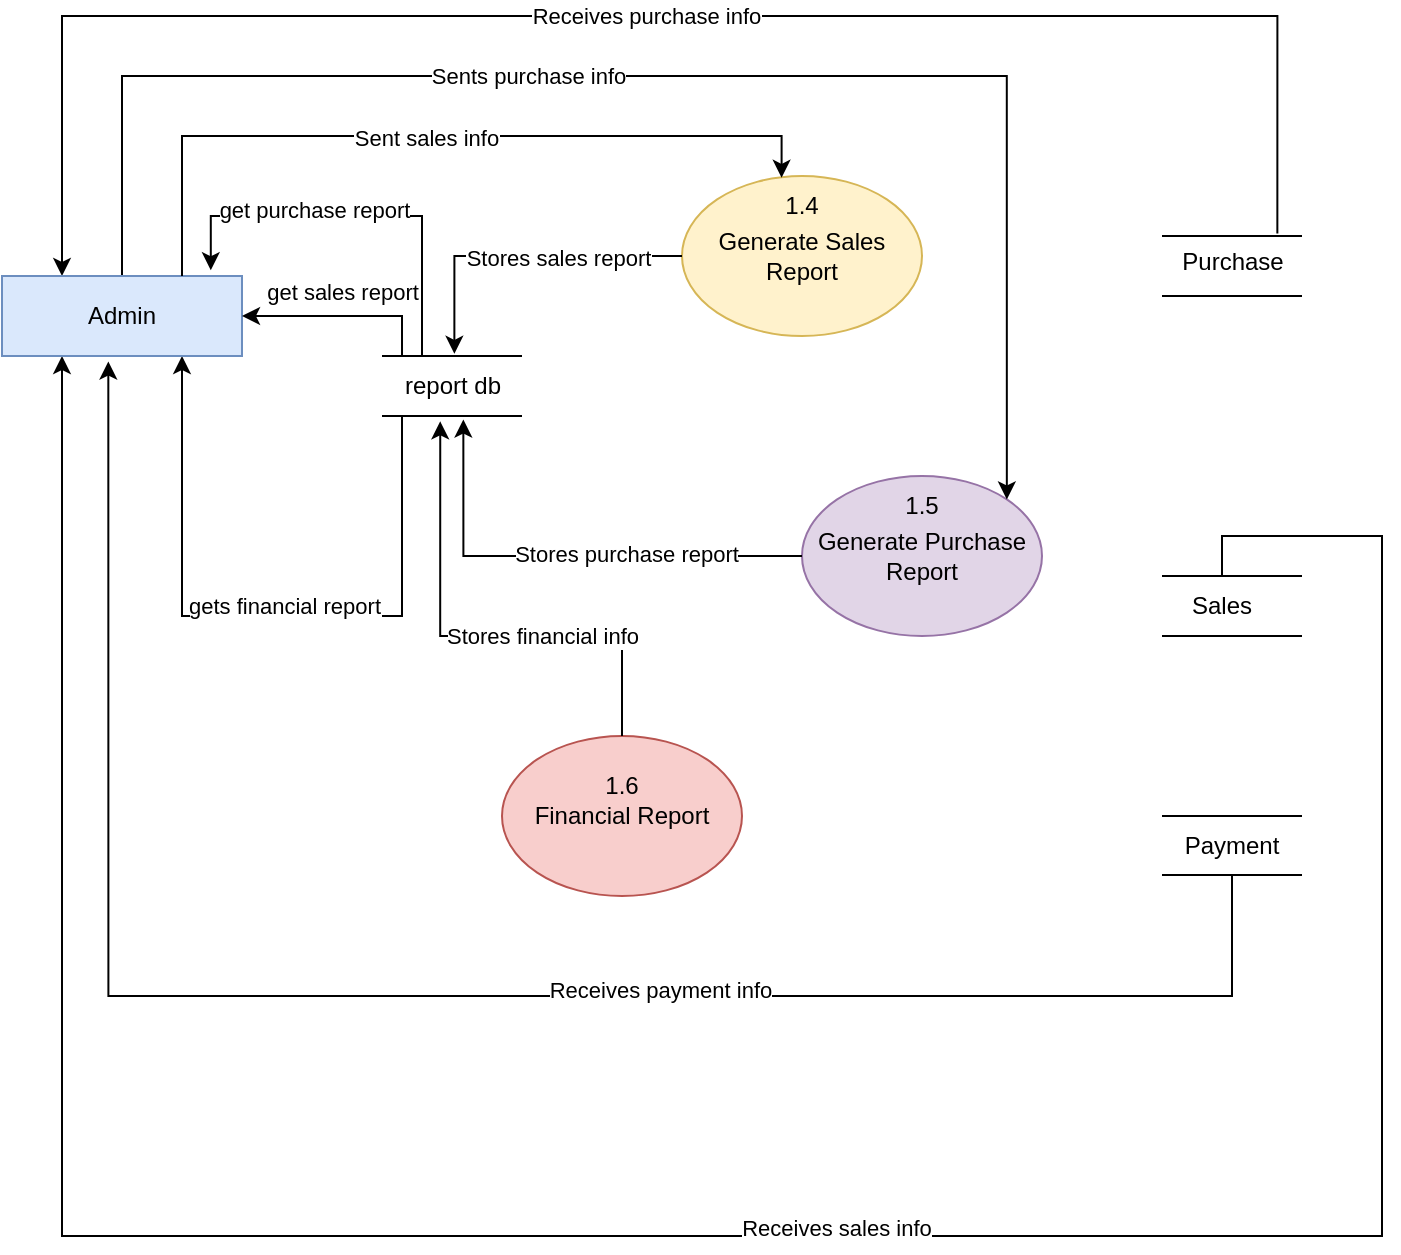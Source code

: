 <mxfile version="25.0.3">
  <diagram name="Page-1" id="hlZRAXE2G3BvNsW3ljy5">
    <mxGraphModel dx="1389" dy="753" grid="1" gridSize="10" guides="1" tooltips="1" connect="1" arrows="1" fold="1" page="1" pageScale="1" pageWidth="827" pageHeight="1169" math="0" shadow="0">
      <root>
        <mxCell id="0" />
        <mxCell id="1" parent="0" />
        <mxCell id="K-M10pQ7JDTs8JRQ7MjD-1" value="Generate Sales Report" style="ellipse;whiteSpace=wrap;html=1;fillColor=#fff2cc;strokeColor=#d6b656;" vertex="1" parent="1">
          <mxGeometry x="370" y="170" width="120" height="80" as="geometry" />
        </mxCell>
        <mxCell id="K-M10pQ7JDTs8JRQ7MjD-2" value="Generate Purchase Report" style="ellipse;whiteSpace=wrap;html=1;fillColor=#e1d5e7;strokeColor=#9673a6;" vertex="1" parent="1">
          <mxGeometry x="430" y="320" width="120" height="80" as="geometry" />
        </mxCell>
        <mxCell id="K-M10pQ7JDTs8JRQ7MjD-3" value="Financial Report" style="ellipse;whiteSpace=wrap;html=1;fillColor=#f8cecc;strokeColor=#b85450;" vertex="1" parent="1">
          <mxGeometry x="280" y="450" width="120" height="80" as="geometry" />
        </mxCell>
        <mxCell id="K-M10pQ7JDTs8JRQ7MjD-10" value="" style="endArrow=none;html=1;rounded=0;" edge="1" parent="1">
          <mxGeometry width="50" height="50" relative="1" as="geometry">
            <mxPoint x="610" y="200" as="sourcePoint" />
            <mxPoint x="680" y="200" as="targetPoint" />
          </mxGeometry>
        </mxCell>
        <mxCell id="K-M10pQ7JDTs8JRQ7MjD-11" value="" style="endArrow=none;html=1;rounded=0;" edge="1" parent="1">
          <mxGeometry width="50" height="50" relative="1" as="geometry">
            <mxPoint x="220" y="260" as="sourcePoint" />
            <mxPoint x="290" y="260" as="targetPoint" />
          </mxGeometry>
        </mxCell>
        <mxCell id="K-M10pQ7JDTs8JRQ7MjD-12" value="" style="endArrow=none;html=1;rounded=0;" edge="1" parent="1">
          <mxGeometry width="50" height="50" relative="1" as="geometry">
            <mxPoint x="220" y="290" as="sourcePoint" />
            <mxPoint x="290" y="290" as="targetPoint" />
          </mxGeometry>
        </mxCell>
        <mxCell id="K-M10pQ7JDTs8JRQ7MjD-13" value="" style="endArrow=none;html=1;rounded=0;" edge="1" parent="1">
          <mxGeometry width="50" height="50" relative="1" as="geometry">
            <mxPoint x="610" y="230" as="sourcePoint" />
            <mxPoint x="680" y="230" as="targetPoint" />
          </mxGeometry>
        </mxCell>
        <mxCell id="K-M10pQ7JDTs8JRQ7MjD-15" value="" style="endArrow=none;html=1;rounded=0;" edge="1" parent="1">
          <mxGeometry width="50" height="50" relative="1" as="geometry">
            <mxPoint x="610" y="370" as="sourcePoint" />
            <mxPoint x="680" y="370" as="targetPoint" />
          </mxGeometry>
        </mxCell>
        <mxCell id="K-M10pQ7JDTs8JRQ7MjD-16" value="" style="endArrow=none;html=1;rounded=0;" edge="1" parent="1">
          <mxGeometry width="50" height="50" relative="1" as="geometry">
            <mxPoint x="610" y="490" as="sourcePoint" />
            <mxPoint x="680" y="490" as="targetPoint" />
          </mxGeometry>
        </mxCell>
        <mxCell id="K-M10pQ7JDTs8JRQ7MjD-17" value="" style="endArrow=none;html=1;rounded=0;" edge="1" parent="1">
          <mxGeometry width="50" height="50" relative="1" as="geometry">
            <mxPoint x="610" y="519.5" as="sourcePoint" />
            <mxPoint x="680" y="519.5" as="targetPoint" />
          </mxGeometry>
        </mxCell>
        <mxCell id="K-M10pQ7JDTs8JRQ7MjD-18" value="" style="endArrow=none;html=1;rounded=0;" edge="1" parent="1">
          <mxGeometry width="50" height="50" relative="1" as="geometry">
            <mxPoint x="610" y="400" as="sourcePoint" />
            <mxPoint x="680" y="400" as="targetPoint" />
          </mxGeometry>
        </mxCell>
        <mxCell id="K-M10pQ7JDTs8JRQ7MjD-54" style="edgeStyle=orthogonalEdgeStyle;rounded=0;orthogonalLoop=1;jettySize=auto;html=1;entryX=0.75;entryY=1;entryDx=0;entryDy=0;" edge="1" parent="1" source="K-M10pQ7JDTs8JRQ7MjD-20" target="K-M10pQ7JDTs8JRQ7MjD-32">
          <mxGeometry relative="1" as="geometry">
            <Array as="points">
              <mxPoint x="230" y="390" />
              <mxPoint x="120" y="390" />
            </Array>
          </mxGeometry>
        </mxCell>
        <mxCell id="K-M10pQ7JDTs8JRQ7MjD-55" value="gets financial report" style="edgeLabel;html=1;align=center;verticalAlign=middle;resizable=0;points=[];" vertex="1" connectable="0" parent="K-M10pQ7JDTs8JRQ7MjD-54">
          <mxGeometry x="-0.003" y="-4" relative="1" as="geometry">
            <mxPoint x="10" y="-1" as="offset" />
          </mxGeometry>
        </mxCell>
        <mxCell id="K-M10pQ7JDTs8JRQ7MjD-20" value="report db" style="text;html=1;align=center;verticalAlign=middle;resizable=0;points=[];autosize=1;strokeColor=none;fillColor=none;" vertex="1" parent="1">
          <mxGeometry x="220" y="260" width="70" height="30" as="geometry" />
        </mxCell>
        <mxCell id="K-M10pQ7JDTs8JRQ7MjD-35" style="edgeStyle=orthogonalEdgeStyle;rounded=0;orthogonalLoop=1;jettySize=auto;html=1;exitX=0.824;exitY=0.025;exitDx=0;exitDy=0;exitPerimeter=0;" edge="1" parent="1" source="K-M10pQ7JDTs8JRQ7MjD-21">
          <mxGeometry relative="1" as="geometry">
            <mxPoint x="60" y="220" as="targetPoint" />
            <mxPoint x="615" y="90" as="sourcePoint" />
            <Array as="points">
              <mxPoint x="668" y="90" />
              <mxPoint x="60" y="90" />
              <mxPoint x="60" y="220" />
            </Array>
          </mxGeometry>
        </mxCell>
        <mxCell id="K-M10pQ7JDTs8JRQ7MjD-36" value="Receives purchase info" style="edgeLabel;html=1;align=center;verticalAlign=middle;resizable=0;points=[];" vertex="1" connectable="0" parent="K-M10pQ7JDTs8JRQ7MjD-35">
          <mxGeometry x="0.004" relative="1" as="geometry">
            <mxPoint as="offset" />
          </mxGeometry>
        </mxCell>
        <mxCell id="K-M10pQ7JDTs8JRQ7MjD-21" value="Purchase" style="text;html=1;align=center;verticalAlign=middle;resizable=0;points=[];autosize=1;strokeColor=none;fillColor=none;" vertex="1" parent="1">
          <mxGeometry x="610" y="198" width="70" height="30" as="geometry" />
        </mxCell>
        <mxCell id="K-M10pQ7JDTs8JRQ7MjD-38" style="edgeStyle=orthogonalEdgeStyle;rounded=0;orthogonalLoop=1;jettySize=auto;html=1;exitX=0.5;exitY=0;exitDx=0;exitDy=0;" edge="1" parent="1" source="K-M10pQ7JDTs8JRQ7MjD-23">
          <mxGeometry relative="1" as="geometry">
            <mxPoint x="60" y="260" as="targetPoint" />
            <mxPoint x="620" y="375" as="sourcePoint" />
            <Array as="points">
              <mxPoint x="640" y="350" />
              <mxPoint x="720" y="350" />
              <mxPoint x="720" y="700" />
              <mxPoint x="60" y="700" />
            </Array>
          </mxGeometry>
        </mxCell>
        <mxCell id="K-M10pQ7JDTs8JRQ7MjD-41" value="Receives sales info" style="edgeLabel;html=1;align=center;verticalAlign=middle;resizable=0;points=[];" vertex="1" connectable="0" parent="K-M10pQ7JDTs8JRQ7MjD-38">
          <mxGeometry x="-0.067" y="-4" relative="1" as="geometry">
            <mxPoint as="offset" />
          </mxGeometry>
        </mxCell>
        <mxCell id="K-M10pQ7JDTs8JRQ7MjD-23" value="Sales" style="text;html=1;align=center;verticalAlign=middle;whiteSpace=wrap;rounded=0;" vertex="1" parent="1">
          <mxGeometry x="610" y="370" width="60" height="30" as="geometry" />
        </mxCell>
        <mxCell id="K-M10pQ7JDTs8JRQ7MjD-28" value="Payment" style="text;html=1;align=center;verticalAlign=middle;whiteSpace=wrap;rounded=0;" vertex="1" parent="1">
          <mxGeometry x="615" y="490" width="60" height="30" as="geometry" />
        </mxCell>
        <mxCell id="K-M10pQ7JDTs8JRQ7MjD-30" style="edgeStyle=orthogonalEdgeStyle;rounded=0;orthogonalLoop=1;jettySize=auto;html=1;exitX=0.5;exitY=1;exitDx=0;exitDy=0;entryX=0.443;entryY=1.069;entryDx=0;entryDy=0;entryPerimeter=0;" edge="1" parent="1" source="K-M10pQ7JDTs8JRQ7MjD-28" target="K-M10pQ7JDTs8JRQ7MjD-32">
          <mxGeometry relative="1" as="geometry">
            <mxPoint x="610" y="560" as="sourcePoint" />
            <mxPoint x="135" y="260" as="targetPoint" />
            <Array as="points">
              <mxPoint x="645" y="580" />
              <mxPoint x="83" y="580" />
            </Array>
          </mxGeometry>
        </mxCell>
        <mxCell id="K-M10pQ7JDTs8JRQ7MjD-31" value="Receives payment info" style="edgeLabel;html=1;align=center;verticalAlign=middle;resizable=0;points=[];" vertex="1" connectable="0" parent="K-M10pQ7JDTs8JRQ7MjD-30">
          <mxGeometry x="-0.262" y="-3" relative="1" as="geometry">
            <mxPoint as="offset" />
          </mxGeometry>
        </mxCell>
        <mxCell id="K-M10pQ7JDTs8JRQ7MjD-52" style="edgeStyle=orthogonalEdgeStyle;rounded=0;orthogonalLoop=1;jettySize=auto;html=1;entryX=1;entryY=0;entryDx=0;entryDy=0;" edge="1" parent="1" source="K-M10pQ7JDTs8JRQ7MjD-32" target="K-M10pQ7JDTs8JRQ7MjD-2">
          <mxGeometry relative="1" as="geometry">
            <Array as="points">
              <mxPoint x="90" y="120" />
              <mxPoint x="532" y="120" />
            </Array>
          </mxGeometry>
        </mxCell>
        <mxCell id="K-M10pQ7JDTs8JRQ7MjD-53" value="Sents purchase info" style="edgeLabel;html=1;align=center;verticalAlign=middle;resizable=0;points=[];" vertex="1" connectable="0" parent="K-M10pQ7JDTs8JRQ7MjD-52">
          <mxGeometry x="-0.197" relative="1" as="geometry">
            <mxPoint as="offset" />
          </mxGeometry>
        </mxCell>
        <mxCell id="K-M10pQ7JDTs8JRQ7MjD-32" value="Admin" style="rounded=0;whiteSpace=wrap;html=1;fillColor=#dae8fc;strokeColor=#6c8ebf;" vertex="1" parent="1">
          <mxGeometry x="30" y="220" width="120" height="40" as="geometry" />
        </mxCell>
        <mxCell id="K-M10pQ7JDTs8JRQ7MjD-42" style="edgeStyle=orthogonalEdgeStyle;rounded=0;orthogonalLoop=1;jettySize=auto;html=1;entryX=0.416;entryY=1.089;entryDx=0;entryDy=0;entryPerimeter=0;" edge="1" parent="1" source="K-M10pQ7JDTs8JRQ7MjD-3" target="K-M10pQ7JDTs8JRQ7MjD-20">
          <mxGeometry relative="1" as="geometry">
            <Array as="points">
              <mxPoint x="340" y="400" />
              <mxPoint x="249" y="400" />
            </Array>
          </mxGeometry>
        </mxCell>
        <mxCell id="K-M10pQ7JDTs8JRQ7MjD-43" value="Stores financial info" style="edgeLabel;html=1;align=center;verticalAlign=middle;resizable=0;points=[];rotation=0;" vertex="1" connectable="0" parent="K-M10pQ7JDTs8JRQ7MjD-42">
          <mxGeometry x="0.237" y="-3" relative="1" as="geometry">
            <mxPoint x="48" y="12" as="offset" />
          </mxGeometry>
        </mxCell>
        <mxCell id="K-M10pQ7JDTs8JRQ7MjD-44" style="edgeStyle=orthogonalEdgeStyle;rounded=0;orthogonalLoop=1;jettySize=auto;html=1;exitX=0;exitY=0.5;exitDx=0;exitDy=0;entryX=0.581;entryY=1.059;entryDx=0;entryDy=0;entryPerimeter=0;" edge="1" parent="1" source="K-M10pQ7JDTs8JRQ7MjD-2" target="K-M10pQ7JDTs8JRQ7MjD-20">
          <mxGeometry relative="1" as="geometry" />
        </mxCell>
        <mxCell id="K-M10pQ7JDTs8JRQ7MjD-45" value="Stores purchase report" style="edgeLabel;html=1;align=center;verticalAlign=middle;resizable=0;points=[];" vertex="1" connectable="0" parent="K-M10pQ7JDTs8JRQ7MjD-44">
          <mxGeometry x="-0.256" y="-1" relative="1" as="geometry">
            <mxPoint as="offset" />
          </mxGeometry>
        </mxCell>
        <mxCell id="K-M10pQ7JDTs8JRQ7MjD-46" style="edgeStyle=orthogonalEdgeStyle;rounded=0;orthogonalLoop=1;jettySize=auto;html=1;entryX=0.517;entryY=-0.037;entryDx=0;entryDy=0;entryPerimeter=0;" edge="1" parent="1" source="K-M10pQ7JDTs8JRQ7MjD-1" target="K-M10pQ7JDTs8JRQ7MjD-20">
          <mxGeometry relative="1" as="geometry" />
        </mxCell>
        <mxCell id="K-M10pQ7JDTs8JRQ7MjD-47" value="Stores sales report" style="edgeLabel;html=1;align=center;verticalAlign=middle;resizable=0;points=[];" vertex="1" connectable="0" parent="K-M10pQ7JDTs8JRQ7MjD-46">
          <mxGeometry x="-0.231" y="1" relative="1" as="geometry">
            <mxPoint as="offset" />
          </mxGeometry>
        </mxCell>
        <mxCell id="K-M10pQ7JDTs8JRQ7MjD-48" style="edgeStyle=orthogonalEdgeStyle;rounded=0;orthogonalLoop=1;jettySize=auto;html=1;entryX=0.415;entryY=0.011;entryDx=0;entryDy=0;entryPerimeter=0;exitX=0.75;exitY=0;exitDx=0;exitDy=0;" edge="1" parent="1" source="K-M10pQ7JDTs8JRQ7MjD-32" target="K-M10pQ7JDTs8JRQ7MjD-1">
          <mxGeometry relative="1" as="geometry" />
        </mxCell>
        <mxCell id="K-M10pQ7JDTs8JRQ7MjD-49" value="Sent sales info" style="edgeLabel;html=1;align=center;verticalAlign=middle;resizable=0;points=[];" vertex="1" connectable="0" parent="K-M10pQ7JDTs8JRQ7MjD-48">
          <mxGeometry x="-0.018" y="-1" relative="1" as="geometry">
            <mxPoint as="offset" />
          </mxGeometry>
        </mxCell>
        <mxCell id="K-M10pQ7JDTs8JRQ7MjD-56" style="edgeStyle=orthogonalEdgeStyle;rounded=0;orthogonalLoop=1;jettySize=auto;html=1;entryX=0.87;entryY=-0.072;entryDx=0;entryDy=0;entryPerimeter=0;" edge="1" parent="1" source="K-M10pQ7JDTs8JRQ7MjD-20" target="K-M10pQ7JDTs8JRQ7MjD-32">
          <mxGeometry relative="1" as="geometry">
            <Array as="points">
              <mxPoint x="240" y="190" />
              <mxPoint x="134" y="190" />
            </Array>
          </mxGeometry>
        </mxCell>
        <mxCell id="K-M10pQ7JDTs8JRQ7MjD-57" value="get purchase report" style="edgeLabel;html=1;align=center;verticalAlign=middle;resizable=0;points=[];" vertex="1" connectable="0" parent="K-M10pQ7JDTs8JRQ7MjD-56">
          <mxGeometry x="0.224" y="-3" relative="1" as="geometry">
            <mxPoint as="offset" />
          </mxGeometry>
        </mxCell>
        <mxCell id="K-M10pQ7JDTs8JRQ7MjD-62" style="edgeStyle=orthogonalEdgeStyle;rounded=0;orthogonalLoop=1;jettySize=auto;html=1;entryX=0.143;entryY=0;entryDx=0;entryDy=0;entryPerimeter=0;startArrow=classic;startFill=1;endArrow=none;endFill=0;" edge="1" parent="1" source="K-M10pQ7JDTs8JRQ7MjD-32" target="K-M10pQ7JDTs8JRQ7MjD-20">
          <mxGeometry relative="1" as="geometry" />
        </mxCell>
        <mxCell id="K-M10pQ7JDTs8JRQ7MjD-63" value="get sales report" style="edgeLabel;html=1;align=center;verticalAlign=middle;resizable=0;points=[];" vertex="1" connectable="0" parent="K-M10pQ7JDTs8JRQ7MjD-62">
          <mxGeometry x="-0.211" y="-1" relative="1" as="geometry">
            <mxPoint x="10" y="-13" as="offset" />
          </mxGeometry>
        </mxCell>
        <mxCell id="K-M10pQ7JDTs8JRQ7MjD-66" value="1.4" style="text;html=1;align=center;verticalAlign=middle;whiteSpace=wrap;rounded=0;" vertex="1" parent="1">
          <mxGeometry x="400" y="170" width="60" height="30" as="geometry" />
        </mxCell>
        <mxCell id="K-M10pQ7JDTs8JRQ7MjD-67" value="1.5" style="text;html=1;align=center;verticalAlign=middle;whiteSpace=wrap;rounded=0;" vertex="1" parent="1">
          <mxGeometry x="460" y="320" width="60" height="30" as="geometry" />
        </mxCell>
        <mxCell id="K-M10pQ7JDTs8JRQ7MjD-68" value="1.6" style="text;html=1;align=center;verticalAlign=middle;whiteSpace=wrap;rounded=0;" vertex="1" parent="1">
          <mxGeometry x="310" y="460" width="60" height="30" as="geometry" />
        </mxCell>
      </root>
    </mxGraphModel>
  </diagram>
</mxfile>
